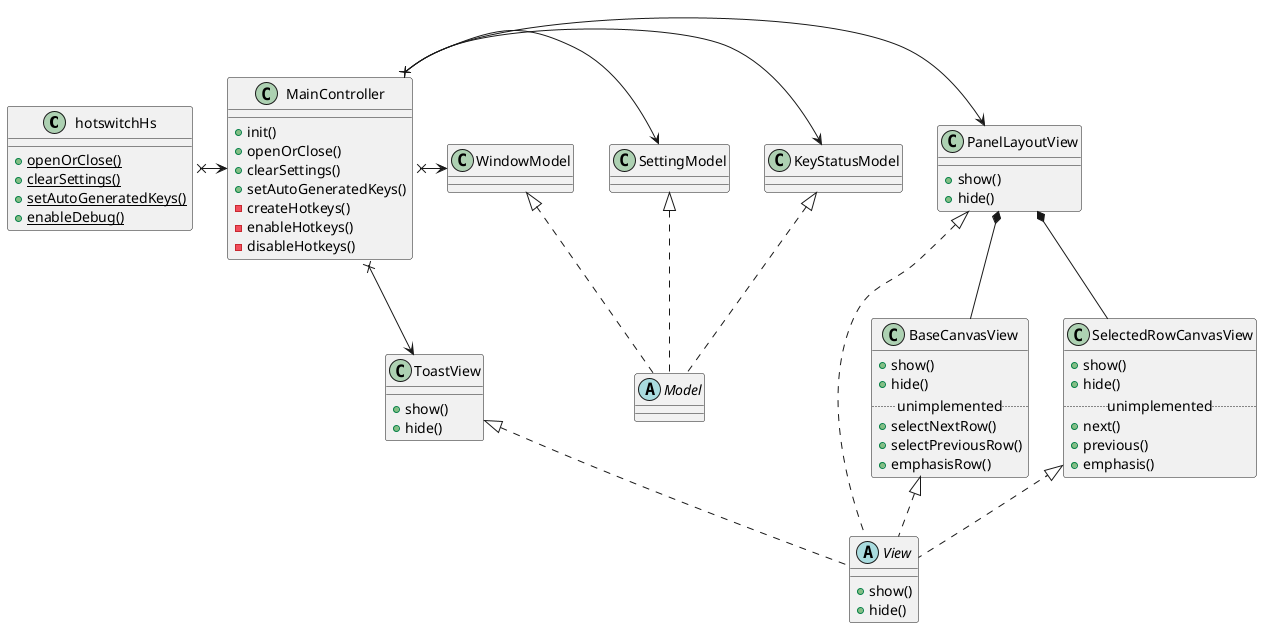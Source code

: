 @startuml hotswitch-hs

class hotswitchHs {
    {static} +openOrClose()
    {static} +clearSettings()
    {static} +setAutoGeneratedKeys()
    {static} +enableDebug()
}

class KeyStatusModel
class SettingModel
class WindowModel
abstract Model

class PanelLayoutView {
    +show()
    +hide()
}
class BaseCanvasView {
    +show()
    +hide()
    ..unimplemented..
    +selectNextRow()
    +selectPreviousRow()
    +emphasisRow()
}
class SelectedRowCanvasView {
    +show()
    +hide()
    ..unimplemented..
    +next()
    +previous()
    +emphasis()
}
class ToastView {
    +show()
    +hide()
}
abstract View {
    +show()
    +hide()
}

class MainController {
    +init()
    +openOrClose()
    +clearSettings()
    +setAutoGeneratedKeys()
    -createHotkeys()
    -enableHotkeys()
    -disableHotkeys()
}

hotswitchHs x-> MainController

MainController x-> PanelLayoutView
MainController x-> ToastView
MainController x-> KeyStatusModel
MainController x-> SettingModel
MainController x-> WindowModel

KeyStatusModel <|.. Model
SettingModel <|.. Model
WindowModel <|.. Model

PanelLayoutView <|.. View
BaseCanvasView <|.. View
SelectedRowCanvasView <|.. View
ToastView <|.. View

PanelLayoutView *-- BaseCanvasView 
PanelLayoutView *-- SelectedRowCanvasView 

@endum